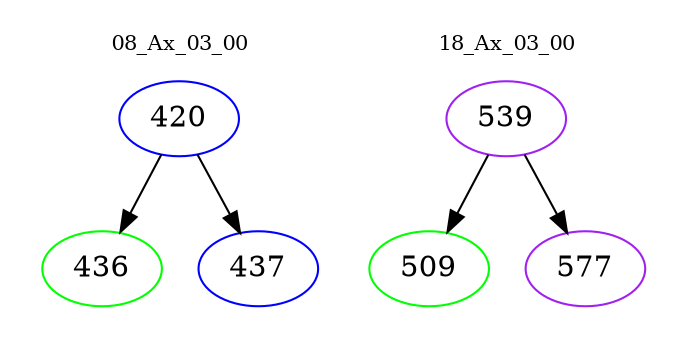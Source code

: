 digraph{
subgraph cluster_0 {
color = white
label = "08_Ax_03_00";
fontsize=10;
T0_420 [label="420", color="blue"]
T0_420 -> T0_436 [color="black"]
T0_436 [label="436", color="green"]
T0_420 -> T0_437 [color="black"]
T0_437 [label="437", color="blue"]
}
subgraph cluster_1 {
color = white
label = "18_Ax_03_00";
fontsize=10;
T1_539 [label="539", color="purple"]
T1_539 -> T1_509 [color="black"]
T1_509 [label="509", color="green"]
T1_539 -> T1_577 [color="black"]
T1_577 [label="577", color="purple"]
}
}
